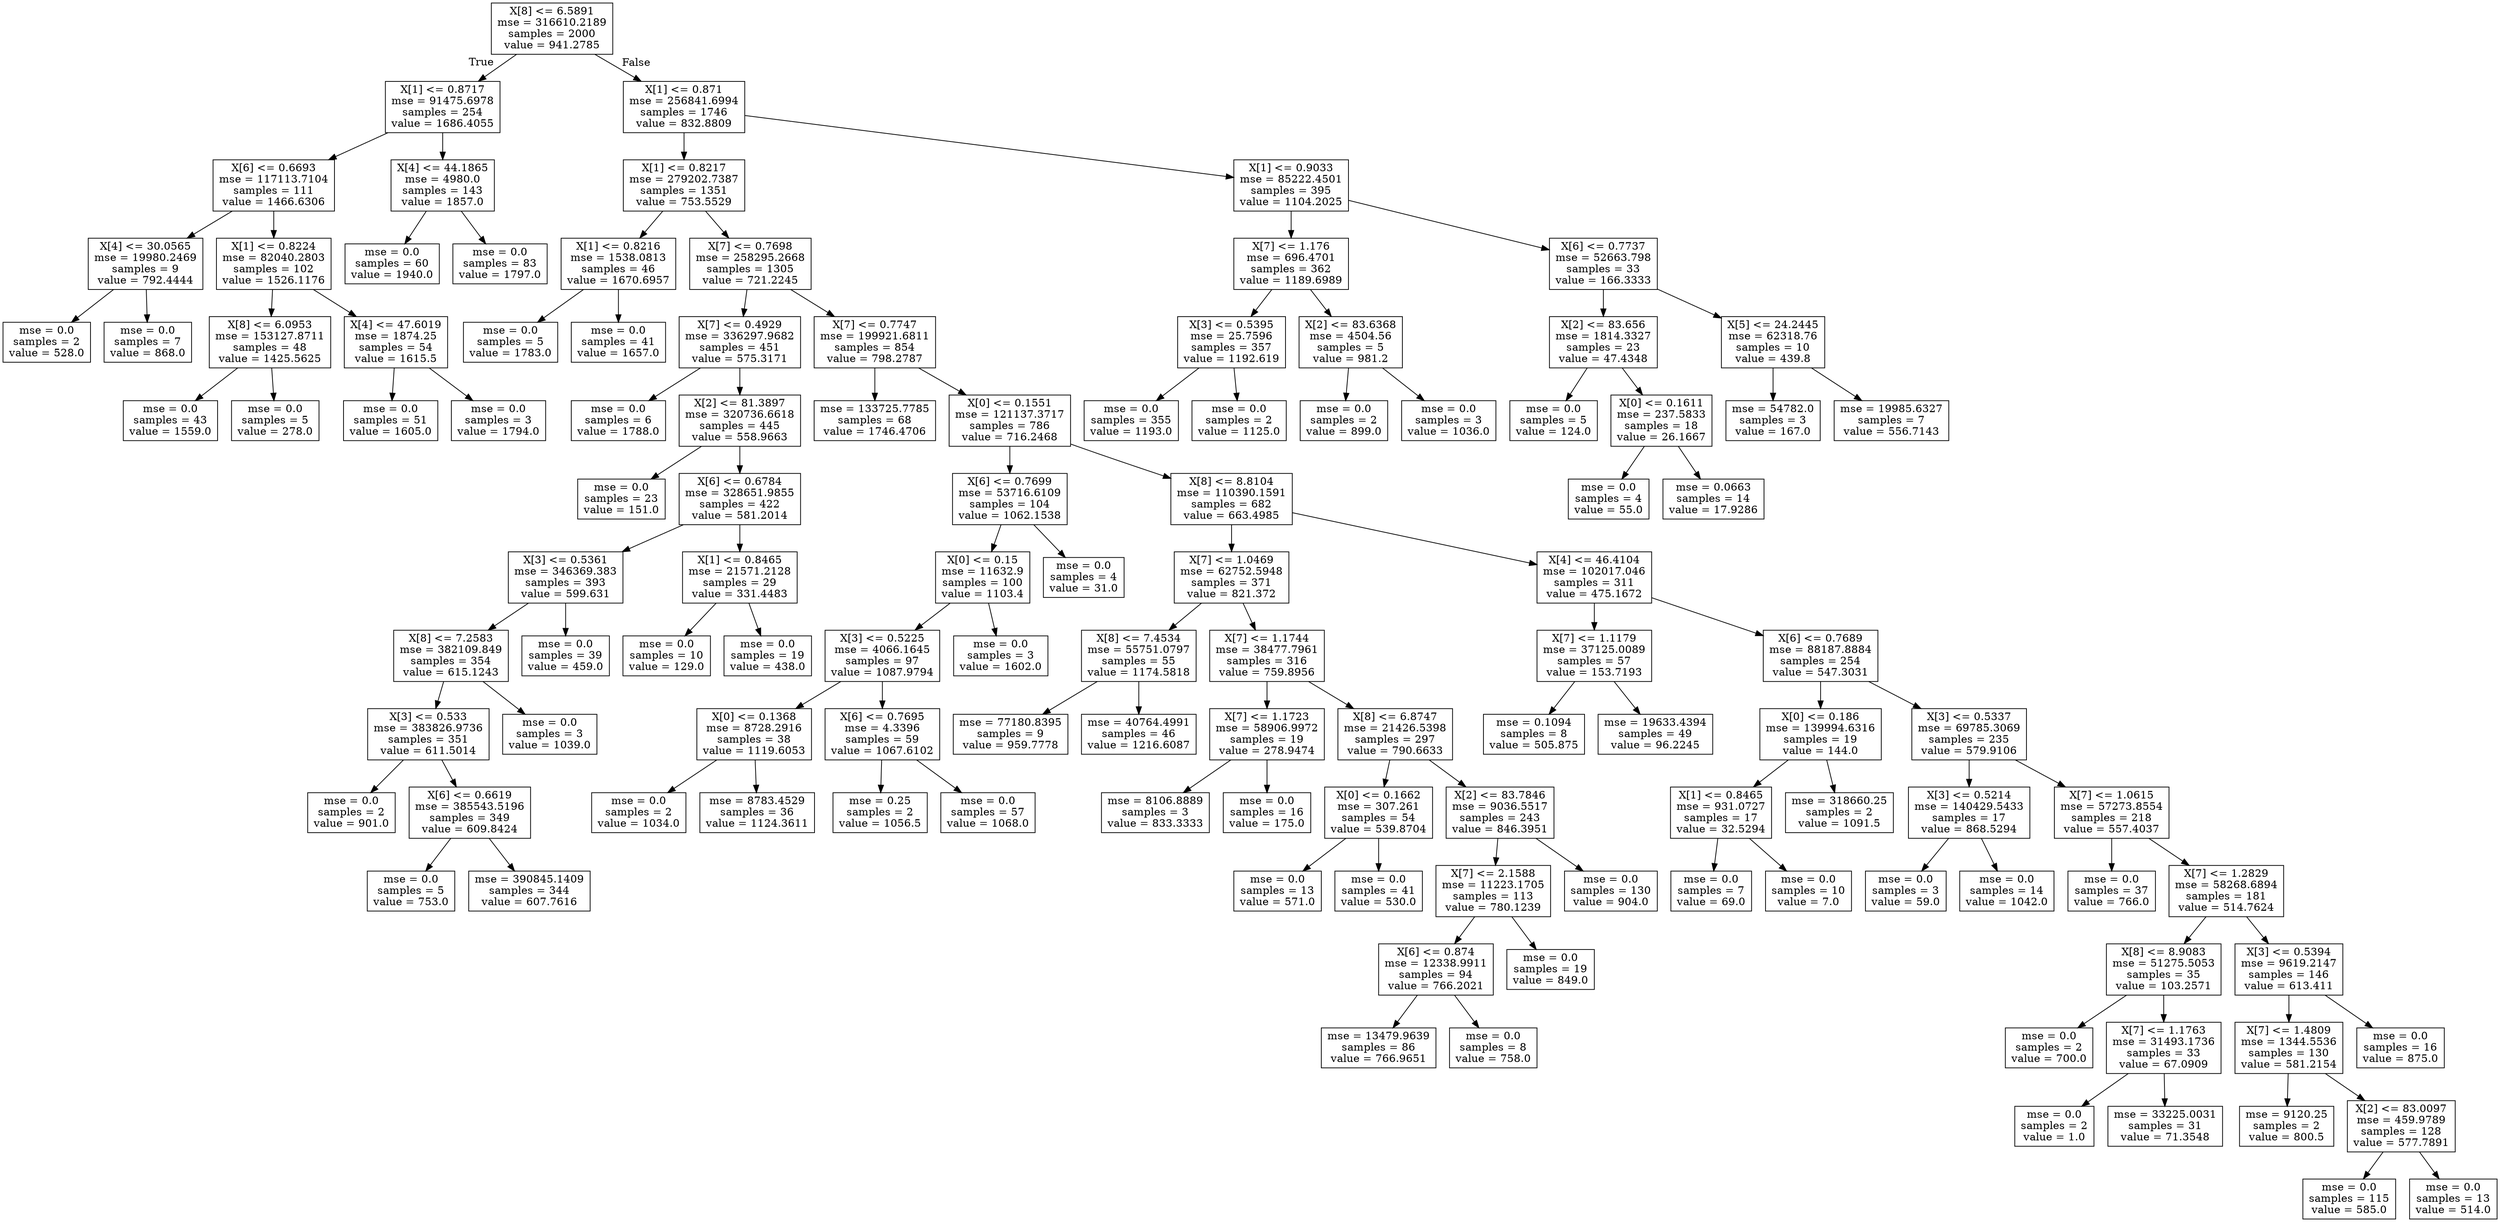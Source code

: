 digraph Tree {
node [shape=box] ;
0 [label="X[8] <= 6.5891\nmse = 316610.2189\nsamples = 2000\nvalue = 941.2785"] ;
1 [label="X[1] <= 0.8717\nmse = 91475.6978\nsamples = 254\nvalue = 1686.4055"] ;
0 -> 1 [labeldistance=2.5, labelangle=45, headlabel="True"] ;
2 [label="X[6] <= 0.6693\nmse = 117113.7104\nsamples = 111\nvalue = 1466.6306"] ;
1 -> 2 ;
3 [label="X[4] <= 30.0565\nmse = 19980.2469\nsamples = 9\nvalue = 792.4444"] ;
2 -> 3 ;
4 [label="mse = 0.0\nsamples = 2\nvalue = 528.0"] ;
3 -> 4 ;
5 [label="mse = 0.0\nsamples = 7\nvalue = 868.0"] ;
3 -> 5 ;
6 [label="X[1] <= 0.8224\nmse = 82040.2803\nsamples = 102\nvalue = 1526.1176"] ;
2 -> 6 ;
7 [label="X[8] <= 6.0953\nmse = 153127.8711\nsamples = 48\nvalue = 1425.5625"] ;
6 -> 7 ;
8 [label="mse = 0.0\nsamples = 43\nvalue = 1559.0"] ;
7 -> 8 ;
9 [label="mse = 0.0\nsamples = 5\nvalue = 278.0"] ;
7 -> 9 ;
10 [label="X[4] <= 47.6019\nmse = 1874.25\nsamples = 54\nvalue = 1615.5"] ;
6 -> 10 ;
11 [label="mse = 0.0\nsamples = 51\nvalue = 1605.0"] ;
10 -> 11 ;
12 [label="mse = 0.0\nsamples = 3\nvalue = 1794.0"] ;
10 -> 12 ;
13 [label="X[4] <= 44.1865\nmse = 4980.0\nsamples = 143\nvalue = 1857.0"] ;
1 -> 13 ;
14 [label="mse = 0.0\nsamples = 60\nvalue = 1940.0"] ;
13 -> 14 ;
15 [label="mse = 0.0\nsamples = 83\nvalue = 1797.0"] ;
13 -> 15 ;
16 [label="X[1] <= 0.871\nmse = 256841.6994\nsamples = 1746\nvalue = 832.8809"] ;
0 -> 16 [labeldistance=2.5, labelangle=-45, headlabel="False"] ;
17 [label="X[1] <= 0.8217\nmse = 279202.7387\nsamples = 1351\nvalue = 753.5529"] ;
16 -> 17 ;
18 [label="X[1] <= 0.8216\nmse = 1538.0813\nsamples = 46\nvalue = 1670.6957"] ;
17 -> 18 ;
19 [label="mse = 0.0\nsamples = 5\nvalue = 1783.0"] ;
18 -> 19 ;
20 [label="mse = 0.0\nsamples = 41\nvalue = 1657.0"] ;
18 -> 20 ;
21 [label="X[7] <= 0.7698\nmse = 258295.2668\nsamples = 1305\nvalue = 721.2245"] ;
17 -> 21 ;
22 [label="X[7] <= 0.4929\nmse = 336297.9682\nsamples = 451\nvalue = 575.3171"] ;
21 -> 22 ;
23 [label="mse = 0.0\nsamples = 6\nvalue = 1788.0"] ;
22 -> 23 ;
24 [label="X[2] <= 81.3897\nmse = 320736.6618\nsamples = 445\nvalue = 558.9663"] ;
22 -> 24 ;
25 [label="mse = 0.0\nsamples = 23\nvalue = 151.0"] ;
24 -> 25 ;
26 [label="X[6] <= 0.6784\nmse = 328651.9855\nsamples = 422\nvalue = 581.2014"] ;
24 -> 26 ;
27 [label="X[3] <= 0.5361\nmse = 346369.383\nsamples = 393\nvalue = 599.631"] ;
26 -> 27 ;
28 [label="X[8] <= 7.2583\nmse = 382109.849\nsamples = 354\nvalue = 615.1243"] ;
27 -> 28 ;
29 [label="X[3] <= 0.533\nmse = 383826.9736\nsamples = 351\nvalue = 611.5014"] ;
28 -> 29 ;
30 [label="mse = 0.0\nsamples = 2\nvalue = 901.0"] ;
29 -> 30 ;
31 [label="X[6] <= 0.6619\nmse = 385543.5196\nsamples = 349\nvalue = 609.8424"] ;
29 -> 31 ;
32 [label="mse = 0.0\nsamples = 5\nvalue = 753.0"] ;
31 -> 32 ;
33 [label="mse = 390845.1409\nsamples = 344\nvalue = 607.7616"] ;
31 -> 33 ;
34 [label="mse = 0.0\nsamples = 3\nvalue = 1039.0"] ;
28 -> 34 ;
35 [label="mse = 0.0\nsamples = 39\nvalue = 459.0"] ;
27 -> 35 ;
36 [label="X[1] <= 0.8465\nmse = 21571.2128\nsamples = 29\nvalue = 331.4483"] ;
26 -> 36 ;
37 [label="mse = 0.0\nsamples = 10\nvalue = 129.0"] ;
36 -> 37 ;
38 [label="mse = 0.0\nsamples = 19\nvalue = 438.0"] ;
36 -> 38 ;
39 [label="X[7] <= 0.7747\nmse = 199921.6811\nsamples = 854\nvalue = 798.2787"] ;
21 -> 39 ;
40 [label="mse = 133725.7785\nsamples = 68\nvalue = 1746.4706"] ;
39 -> 40 ;
41 [label="X[0] <= 0.1551\nmse = 121137.3717\nsamples = 786\nvalue = 716.2468"] ;
39 -> 41 ;
42 [label="X[6] <= 0.7699\nmse = 53716.6109\nsamples = 104\nvalue = 1062.1538"] ;
41 -> 42 ;
43 [label="X[0] <= 0.15\nmse = 11632.9\nsamples = 100\nvalue = 1103.4"] ;
42 -> 43 ;
44 [label="X[3] <= 0.5225\nmse = 4066.1645\nsamples = 97\nvalue = 1087.9794"] ;
43 -> 44 ;
45 [label="X[0] <= 0.1368\nmse = 8728.2916\nsamples = 38\nvalue = 1119.6053"] ;
44 -> 45 ;
46 [label="mse = 0.0\nsamples = 2\nvalue = 1034.0"] ;
45 -> 46 ;
47 [label="mse = 8783.4529\nsamples = 36\nvalue = 1124.3611"] ;
45 -> 47 ;
48 [label="X[6] <= 0.7695\nmse = 4.3396\nsamples = 59\nvalue = 1067.6102"] ;
44 -> 48 ;
49 [label="mse = 0.25\nsamples = 2\nvalue = 1056.5"] ;
48 -> 49 ;
50 [label="mse = 0.0\nsamples = 57\nvalue = 1068.0"] ;
48 -> 50 ;
51 [label="mse = 0.0\nsamples = 3\nvalue = 1602.0"] ;
43 -> 51 ;
52 [label="mse = 0.0\nsamples = 4\nvalue = 31.0"] ;
42 -> 52 ;
53 [label="X[8] <= 8.8104\nmse = 110390.1591\nsamples = 682\nvalue = 663.4985"] ;
41 -> 53 ;
54 [label="X[7] <= 1.0469\nmse = 62752.5948\nsamples = 371\nvalue = 821.372"] ;
53 -> 54 ;
55 [label="X[8] <= 7.4534\nmse = 55751.0797\nsamples = 55\nvalue = 1174.5818"] ;
54 -> 55 ;
56 [label="mse = 77180.8395\nsamples = 9\nvalue = 959.7778"] ;
55 -> 56 ;
57 [label="mse = 40764.4991\nsamples = 46\nvalue = 1216.6087"] ;
55 -> 57 ;
58 [label="X[7] <= 1.1744\nmse = 38477.7961\nsamples = 316\nvalue = 759.8956"] ;
54 -> 58 ;
59 [label="X[7] <= 1.1723\nmse = 58906.9972\nsamples = 19\nvalue = 278.9474"] ;
58 -> 59 ;
60 [label="mse = 8106.8889\nsamples = 3\nvalue = 833.3333"] ;
59 -> 60 ;
61 [label="mse = 0.0\nsamples = 16\nvalue = 175.0"] ;
59 -> 61 ;
62 [label="X[8] <= 6.8747\nmse = 21426.5398\nsamples = 297\nvalue = 790.6633"] ;
58 -> 62 ;
63 [label="X[0] <= 0.1662\nmse = 307.261\nsamples = 54\nvalue = 539.8704"] ;
62 -> 63 ;
64 [label="mse = 0.0\nsamples = 13\nvalue = 571.0"] ;
63 -> 64 ;
65 [label="mse = 0.0\nsamples = 41\nvalue = 530.0"] ;
63 -> 65 ;
66 [label="X[2] <= 83.7846\nmse = 9036.5517\nsamples = 243\nvalue = 846.3951"] ;
62 -> 66 ;
67 [label="X[7] <= 2.1588\nmse = 11223.1705\nsamples = 113\nvalue = 780.1239"] ;
66 -> 67 ;
68 [label="X[6] <= 0.874\nmse = 12338.9911\nsamples = 94\nvalue = 766.2021"] ;
67 -> 68 ;
69 [label="mse = 13479.9639\nsamples = 86\nvalue = 766.9651"] ;
68 -> 69 ;
70 [label="mse = 0.0\nsamples = 8\nvalue = 758.0"] ;
68 -> 70 ;
71 [label="mse = 0.0\nsamples = 19\nvalue = 849.0"] ;
67 -> 71 ;
72 [label="mse = 0.0\nsamples = 130\nvalue = 904.0"] ;
66 -> 72 ;
73 [label="X[4] <= 46.4104\nmse = 102017.046\nsamples = 311\nvalue = 475.1672"] ;
53 -> 73 ;
74 [label="X[7] <= 1.1179\nmse = 37125.0089\nsamples = 57\nvalue = 153.7193"] ;
73 -> 74 ;
75 [label="mse = 0.1094\nsamples = 8\nvalue = 505.875"] ;
74 -> 75 ;
76 [label="mse = 19633.4394\nsamples = 49\nvalue = 96.2245"] ;
74 -> 76 ;
77 [label="X[6] <= 0.7689\nmse = 88187.8884\nsamples = 254\nvalue = 547.3031"] ;
73 -> 77 ;
78 [label="X[0] <= 0.186\nmse = 139994.6316\nsamples = 19\nvalue = 144.0"] ;
77 -> 78 ;
79 [label="X[1] <= 0.8465\nmse = 931.0727\nsamples = 17\nvalue = 32.5294"] ;
78 -> 79 ;
80 [label="mse = 0.0\nsamples = 7\nvalue = 69.0"] ;
79 -> 80 ;
81 [label="mse = 0.0\nsamples = 10\nvalue = 7.0"] ;
79 -> 81 ;
82 [label="mse = 318660.25\nsamples = 2\nvalue = 1091.5"] ;
78 -> 82 ;
83 [label="X[3] <= 0.5337\nmse = 69785.3069\nsamples = 235\nvalue = 579.9106"] ;
77 -> 83 ;
84 [label="X[3] <= 0.5214\nmse = 140429.5433\nsamples = 17\nvalue = 868.5294"] ;
83 -> 84 ;
85 [label="mse = 0.0\nsamples = 3\nvalue = 59.0"] ;
84 -> 85 ;
86 [label="mse = 0.0\nsamples = 14\nvalue = 1042.0"] ;
84 -> 86 ;
87 [label="X[7] <= 1.0615\nmse = 57273.8554\nsamples = 218\nvalue = 557.4037"] ;
83 -> 87 ;
88 [label="mse = 0.0\nsamples = 37\nvalue = 766.0"] ;
87 -> 88 ;
89 [label="X[7] <= 1.2829\nmse = 58268.6894\nsamples = 181\nvalue = 514.7624"] ;
87 -> 89 ;
90 [label="X[8] <= 8.9083\nmse = 51275.5053\nsamples = 35\nvalue = 103.2571"] ;
89 -> 90 ;
91 [label="mse = 0.0\nsamples = 2\nvalue = 700.0"] ;
90 -> 91 ;
92 [label="X[7] <= 1.1763\nmse = 31493.1736\nsamples = 33\nvalue = 67.0909"] ;
90 -> 92 ;
93 [label="mse = 0.0\nsamples = 2\nvalue = 1.0"] ;
92 -> 93 ;
94 [label="mse = 33225.0031\nsamples = 31\nvalue = 71.3548"] ;
92 -> 94 ;
95 [label="X[3] <= 0.5394\nmse = 9619.2147\nsamples = 146\nvalue = 613.411"] ;
89 -> 95 ;
96 [label="X[7] <= 1.4809\nmse = 1344.5536\nsamples = 130\nvalue = 581.2154"] ;
95 -> 96 ;
97 [label="mse = 9120.25\nsamples = 2\nvalue = 800.5"] ;
96 -> 97 ;
98 [label="X[2] <= 83.0097\nmse = 459.9789\nsamples = 128\nvalue = 577.7891"] ;
96 -> 98 ;
99 [label="mse = 0.0\nsamples = 115\nvalue = 585.0"] ;
98 -> 99 ;
100 [label="mse = 0.0\nsamples = 13\nvalue = 514.0"] ;
98 -> 100 ;
101 [label="mse = 0.0\nsamples = 16\nvalue = 875.0"] ;
95 -> 101 ;
102 [label="X[1] <= 0.9033\nmse = 85222.4501\nsamples = 395\nvalue = 1104.2025"] ;
16 -> 102 ;
103 [label="X[7] <= 1.176\nmse = 696.4701\nsamples = 362\nvalue = 1189.6989"] ;
102 -> 103 ;
104 [label="X[3] <= 0.5395\nmse = 25.7596\nsamples = 357\nvalue = 1192.619"] ;
103 -> 104 ;
105 [label="mse = 0.0\nsamples = 355\nvalue = 1193.0"] ;
104 -> 105 ;
106 [label="mse = 0.0\nsamples = 2\nvalue = 1125.0"] ;
104 -> 106 ;
107 [label="X[2] <= 83.6368\nmse = 4504.56\nsamples = 5\nvalue = 981.2"] ;
103 -> 107 ;
108 [label="mse = 0.0\nsamples = 2\nvalue = 899.0"] ;
107 -> 108 ;
109 [label="mse = 0.0\nsamples = 3\nvalue = 1036.0"] ;
107 -> 109 ;
110 [label="X[6] <= 0.7737\nmse = 52663.798\nsamples = 33\nvalue = 166.3333"] ;
102 -> 110 ;
111 [label="X[2] <= 83.656\nmse = 1814.3327\nsamples = 23\nvalue = 47.4348"] ;
110 -> 111 ;
112 [label="mse = 0.0\nsamples = 5\nvalue = 124.0"] ;
111 -> 112 ;
113 [label="X[0] <= 0.1611\nmse = 237.5833\nsamples = 18\nvalue = 26.1667"] ;
111 -> 113 ;
114 [label="mse = 0.0\nsamples = 4\nvalue = 55.0"] ;
113 -> 114 ;
115 [label="mse = 0.0663\nsamples = 14\nvalue = 17.9286"] ;
113 -> 115 ;
116 [label="X[5] <= 24.2445\nmse = 62318.76\nsamples = 10\nvalue = 439.8"] ;
110 -> 116 ;
117 [label="mse = 54782.0\nsamples = 3\nvalue = 167.0"] ;
116 -> 117 ;
118 [label="mse = 19985.6327\nsamples = 7\nvalue = 556.7143"] ;
116 -> 118 ;
}